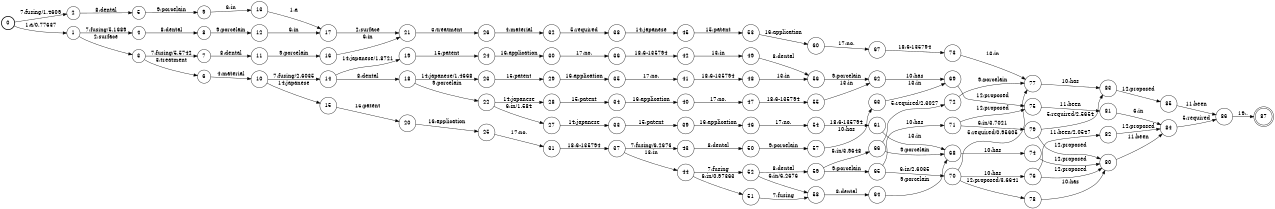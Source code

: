 digraph FST {
rankdir = LR;
size = "8.5,11";
label = "";
center = 1;
orientation = Portrait;
ranksep = "0.4";
nodesep = "0.25";
0 [label = "0", shape = circle, style = bold, fontsize = 14]
	0 -> 1 [label = "1:a/0.77637", fontsize = 14];
	0 -> 2 [label = "7:fusing/1.4609", fontsize = 14];
1 [label = "1", shape = circle, style = solid, fontsize = 14]
	1 -> 3 [label = "2:surface", fontsize = 14];
	1 -> 4 [label = "7:fusing/5.1689", fontsize = 14];
2 [label = "2", shape = circle, style = solid, fontsize = 14]
	2 -> 5 [label = "8:dental", fontsize = 14];
3 [label = "3", shape = circle, style = solid, fontsize = 14]
	3 -> 6 [label = "3:treatment", fontsize = 14];
	3 -> 7 [label = "7:fusing/5.5742", fontsize = 14];
4 [label = "4", shape = circle, style = solid, fontsize = 14]
	4 -> 8 [label = "8:dental", fontsize = 14];
5 [label = "5", shape = circle, style = solid, fontsize = 14]
	5 -> 9 [label = "9:porcelain", fontsize = 14];
6 [label = "6", shape = circle, style = solid, fontsize = 14]
	6 -> 10 [label = "4:material", fontsize = 14];
7 [label = "7", shape = circle, style = solid, fontsize = 14]
	7 -> 11 [label = "8:dental", fontsize = 14];
8 [label = "8", shape = circle, style = solid, fontsize = 14]
	8 -> 12 [label = "9:porcelain", fontsize = 14];
9 [label = "9", shape = circle, style = solid, fontsize = 14]
	9 -> 13 [label = "6:in", fontsize = 14];
10 [label = "10", shape = circle, style = solid, fontsize = 14]
	10 -> 14 [label = "7:fusing/2.6035", fontsize = 14];
	10 -> 15 [label = "14:japanese", fontsize = 14];
11 [label = "11", shape = circle, style = solid, fontsize = 14]
	11 -> 16 [label = "9:porcelain", fontsize = 14];
12 [label = "12", shape = circle, style = solid, fontsize = 14]
	12 -> 17 [label = "6:in", fontsize = 14];
13 [label = "13", shape = circle, style = solid, fontsize = 14]
	13 -> 17 [label = "1:a", fontsize = 14];
14 [label = "14", shape = circle, style = solid, fontsize = 14]
	14 -> 18 [label = "8:dental", fontsize = 14];
	14 -> 19 [label = "14:japanese/1.8721", fontsize = 14];
15 [label = "15", shape = circle, style = solid, fontsize = 14]
	15 -> 20 [label = "15:patent", fontsize = 14];
16 [label = "16", shape = circle, style = solid, fontsize = 14]
	16 -> 21 [label = "6:in", fontsize = 14];
17 [label = "17", shape = circle, style = solid, fontsize = 14]
	17 -> 21 [label = "2:surface", fontsize = 14];
18 [label = "18", shape = circle, style = solid, fontsize = 14]
	18 -> 22 [label = "9:porcelain", fontsize = 14];
	18 -> 23 [label = "14:japanese/1.4668", fontsize = 14];
19 [label = "19", shape = circle, style = solid, fontsize = 14]
	19 -> 24 [label = "15:patent", fontsize = 14];
20 [label = "20", shape = circle, style = solid, fontsize = 14]
	20 -> 25 [label = "16:application", fontsize = 14];
21 [label = "21", shape = circle, style = solid, fontsize = 14]
	21 -> 26 [label = "3:treatment", fontsize = 14];
22 [label = "22", shape = circle, style = solid, fontsize = 14]
	22 -> 27 [label = "6:in/1.584", fontsize = 14];
	22 -> 28 [label = "14:japanese", fontsize = 14];
23 [label = "23", shape = circle, style = solid, fontsize = 14]
	23 -> 29 [label = "15:patent", fontsize = 14];
24 [label = "24", shape = circle, style = solid, fontsize = 14]
	24 -> 30 [label = "16:application", fontsize = 14];
25 [label = "25", shape = circle, style = solid, fontsize = 14]
	25 -> 31 [label = "17:no.", fontsize = 14];
26 [label = "26", shape = circle, style = solid, fontsize = 14]
	26 -> 32 [label = "4:material", fontsize = 14];
27 [label = "27", shape = circle, style = solid, fontsize = 14]
	27 -> 33 [label = "14:japanese", fontsize = 14];
28 [label = "28", shape = circle, style = solid, fontsize = 14]
	28 -> 34 [label = "15:patent", fontsize = 14];
29 [label = "29", shape = circle, style = solid, fontsize = 14]
	29 -> 35 [label = "16:application", fontsize = 14];
30 [label = "30", shape = circle, style = solid, fontsize = 14]
	30 -> 36 [label = "17:no.", fontsize = 14];
31 [label = "31", shape = circle, style = solid, fontsize = 14]
	31 -> 37 [label = "18:6-135794", fontsize = 14];
32 [label = "32", shape = circle, style = solid, fontsize = 14]
	32 -> 38 [label = "5:required", fontsize = 14];
33 [label = "33", shape = circle, style = solid, fontsize = 14]
	33 -> 39 [label = "15:patent", fontsize = 14];
34 [label = "34", shape = circle, style = solid, fontsize = 14]
	34 -> 40 [label = "16:application", fontsize = 14];
35 [label = "35", shape = circle, style = solid, fontsize = 14]
	35 -> 41 [label = "17:no.", fontsize = 14];
36 [label = "36", shape = circle, style = solid, fontsize = 14]
	36 -> 42 [label = "18:6-135794", fontsize = 14];
37 [label = "37", shape = circle, style = solid, fontsize = 14]
	37 -> 43 [label = "7:fusing/6.2676", fontsize = 14];
	37 -> 44 [label = "13:in", fontsize = 14];
38 [label = "38", shape = circle, style = solid, fontsize = 14]
	38 -> 45 [label = "14:japanese", fontsize = 14];
39 [label = "39", shape = circle, style = solid, fontsize = 14]
	39 -> 46 [label = "16:application", fontsize = 14];
40 [label = "40", shape = circle, style = solid, fontsize = 14]
	40 -> 47 [label = "17:no.", fontsize = 14];
41 [label = "41", shape = circle, style = solid, fontsize = 14]
	41 -> 48 [label = "18:6-135794", fontsize = 14];
42 [label = "42", shape = circle, style = solid, fontsize = 14]
	42 -> 49 [label = "13:in", fontsize = 14];
43 [label = "43", shape = circle, style = solid, fontsize = 14]
	43 -> 50 [label = "8:dental", fontsize = 14];
44 [label = "44", shape = circle, style = solid, fontsize = 14]
	44 -> 52 [label = "7:fusing", fontsize = 14];
	44 -> 51 [label = "6:in/0.97363", fontsize = 14];
45 [label = "45", shape = circle, style = solid, fontsize = 14]
	45 -> 53 [label = "15:patent", fontsize = 14];
46 [label = "46", shape = circle, style = solid, fontsize = 14]
	46 -> 54 [label = "17:no.", fontsize = 14];
47 [label = "47", shape = circle, style = solid, fontsize = 14]
	47 -> 55 [label = "18:6-135794", fontsize = 14];
48 [label = "48", shape = circle, style = solid, fontsize = 14]
	48 -> 56 [label = "13:in", fontsize = 14];
49 [label = "49", shape = circle, style = solid, fontsize = 14]
	49 -> 56 [label = "8:dental", fontsize = 14];
50 [label = "50", shape = circle, style = solid, fontsize = 14]
	50 -> 57 [label = "9:porcelain", fontsize = 14];
51 [label = "51", shape = circle, style = solid, fontsize = 14]
	51 -> 58 [label = "7:fusing", fontsize = 14];
52 [label = "52", shape = circle, style = solid, fontsize = 14]
	52 -> 59 [label = "8:dental", fontsize = 14];
	52 -> 58 [label = "6:in/6.2676", fontsize = 14];
53 [label = "53", shape = circle, style = solid, fontsize = 14]
	53 -> 60 [label = "16:application", fontsize = 14];
54 [label = "54", shape = circle, style = solid, fontsize = 14]
	54 -> 61 [label = "18:6-135794", fontsize = 14];
55 [label = "55", shape = circle, style = solid, fontsize = 14]
	55 -> 62 [label = "13:in", fontsize = 14];
56 [label = "56", shape = circle, style = solid, fontsize = 14]
	56 -> 62 [label = "9:porcelain", fontsize = 14];
57 [label = "57", shape = circle, style = solid, fontsize = 14]
	57 -> 63 [label = "10:has", fontsize = 14];
58 [label = "58", shape = circle, style = solid, fontsize = 14]
	58 -> 64 [label = "8:dental", fontsize = 14];
59 [label = "59", shape = circle, style = solid, fontsize = 14]
	59 -> 65 [label = "9:porcelain", fontsize = 14];
	59 -> 66 [label = "6:in/3.9648", fontsize = 14];
60 [label = "60", shape = circle, style = solid, fontsize = 14]
	60 -> 67 [label = "17:no.", fontsize = 14];
61 [label = "61", shape = circle, style = solid, fontsize = 14]
	61 -> 68 [label = "13:in", fontsize = 14];
62 [label = "62", shape = circle, style = solid, fontsize = 14]
	62 -> 69 [label = "10:has", fontsize = 14];
63 [label = "63", shape = circle, style = solid, fontsize = 14]
	63 -> 69 [label = "13:in", fontsize = 14];
64 [label = "64", shape = circle, style = solid, fontsize = 14]
	64 -> 68 [label = "9:porcelain", fontsize = 14];
65 [label = "65", shape = circle, style = solid, fontsize = 14]
	65 -> 71 [label = "10:has", fontsize = 14];
	65 -> 70 [label = "6:in/2.6035", fontsize = 14];
66 [label = "66", shape = circle, style = solid, fontsize = 14]
	66 -> 72 [label = "5:required/2.3027", fontsize = 14];
	66 -> 68 [label = "9:porcelain", fontsize = 14];
67 [label = "67", shape = circle, style = solid, fontsize = 14]
	67 -> 73 [label = "18:6-135794", fontsize = 14];
68 [label = "68", shape = circle, style = solid, fontsize = 14]
	68 -> 74 [label = "10:has", fontsize = 14];
69 [label = "69", shape = circle, style = solid, fontsize = 14]
	69 -> 75 [label = "12:proposed", fontsize = 14];
70 [label = "70", shape = circle, style = solid, fontsize = 14]
	70 -> 77 [label = "5:required/0.95605", fontsize = 14];
	70 -> 76 [label = "10:has", fontsize = 14];
	70 -> 78 [label = "12:proposed/3.6641", fontsize = 14];
71 [label = "71", shape = circle, style = solid, fontsize = 14]
	71 -> 75 [label = "12:proposed", fontsize = 14];
	71 -> 79 [label = "6:in/3.7021", fontsize = 14];
72 [label = "72", shape = circle, style = solid, fontsize = 14]
	72 -> 77 [label = "9:porcelain", fontsize = 14];
73 [label = "73", shape = circle, style = solid, fontsize = 14]
	73 -> 77 [label = "13:in", fontsize = 14];
74 [label = "74", shape = circle, style = solid, fontsize = 14]
	74 -> 80 [label = "12:proposed", fontsize = 14];
75 [label = "75", shape = circle, style = solid, fontsize = 14]
	75 -> 81 [label = "11:been", fontsize = 14];
76 [label = "76", shape = circle, style = solid, fontsize = 14]
	76 -> 82 [label = "11:been/2.0547", fontsize = 14];
	76 -> 80 [label = "12:proposed", fontsize = 14];
77 [label = "77", shape = circle, style = solid, fontsize = 14]
	77 -> 83 [label = "10:has", fontsize = 14];
78 [label = "78", shape = circle, style = solid, fontsize = 14]
	78 -> 80 [label = "10:has", fontsize = 14];
79 [label = "79", shape = circle, style = solid, fontsize = 14]
	79 -> 83 [label = "5:required/2.5654", fontsize = 14];
	79 -> 80 [label = "12:proposed", fontsize = 14];
80 [label = "80", shape = circle, style = solid, fontsize = 14]
	80 -> 84 [label = "11:been", fontsize = 14];
81 [label = "81", shape = circle, style = solid, fontsize = 14]
	81 -> 84 [label = "6:in", fontsize = 14];
82 [label = "82", shape = circle, style = solid, fontsize = 14]
	82 -> 84 [label = "12:proposed", fontsize = 14];
83 [label = "83", shape = circle, style = solid, fontsize = 14]
	83 -> 85 [label = "12:proposed", fontsize = 14];
84 [label = "84", shape = circle, style = solid, fontsize = 14]
	84 -> 86 [label = "5:required", fontsize = 14];
85 [label = "85", shape = circle, style = solid, fontsize = 14]
	85 -> 86 [label = "11:been", fontsize = 14];
86 [label = "86", shape = circle, style = solid, fontsize = 14]
	86 -> 87 [label = "19:.", fontsize = 14];
87 [label = "87", shape = doublecircle, style = solid, fontsize = 14]
}
